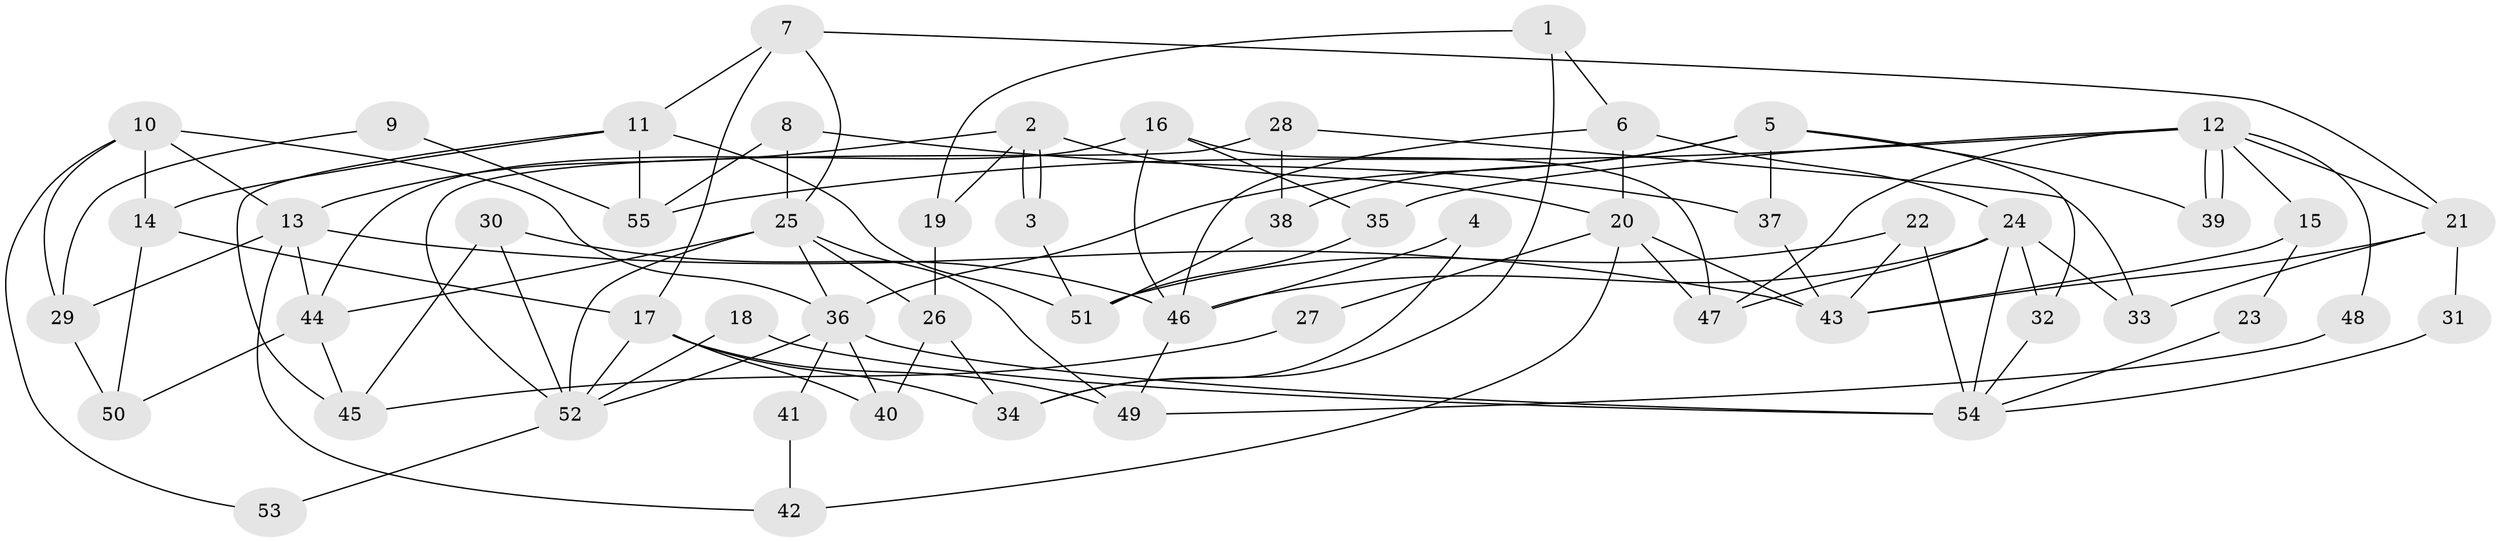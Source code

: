 // Generated by graph-tools (version 1.1) at 2025/02/03/09/25 03:02:11]
// undirected, 55 vertices, 110 edges
graph export_dot {
graph [start="1"]
  node [color=gray90,style=filled];
  1;
  2;
  3;
  4;
  5;
  6;
  7;
  8;
  9;
  10;
  11;
  12;
  13;
  14;
  15;
  16;
  17;
  18;
  19;
  20;
  21;
  22;
  23;
  24;
  25;
  26;
  27;
  28;
  29;
  30;
  31;
  32;
  33;
  34;
  35;
  36;
  37;
  38;
  39;
  40;
  41;
  42;
  43;
  44;
  45;
  46;
  47;
  48;
  49;
  50;
  51;
  52;
  53;
  54;
  55;
  1 -- 6;
  1 -- 34;
  1 -- 19;
  2 -- 13;
  2 -- 3;
  2 -- 3;
  2 -- 19;
  2 -- 20;
  3 -- 51;
  4 -- 46;
  4 -- 34;
  5 -- 37;
  5 -- 36;
  5 -- 32;
  5 -- 38;
  5 -- 39;
  6 -- 24;
  6 -- 46;
  6 -- 20;
  7 -- 25;
  7 -- 21;
  7 -- 11;
  7 -- 17;
  8 -- 55;
  8 -- 25;
  8 -- 37;
  9 -- 29;
  9 -- 55;
  10 -- 36;
  10 -- 13;
  10 -- 14;
  10 -- 29;
  10 -- 53;
  11 -- 14;
  11 -- 45;
  11 -- 51;
  11 -- 55;
  12 -- 47;
  12 -- 39;
  12 -- 39;
  12 -- 15;
  12 -- 21;
  12 -- 35;
  12 -- 48;
  12 -- 55;
  13 -- 44;
  13 -- 43;
  13 -- 29;
  13 -- 42;
  14 -- 17;
  14 -- 50;
  15 -- 43;
  15 -- 23;
  16 -- 44;
  16 -- 47;
  16 -- 35;
  16 -- 46;
  17 -- 52;
  17 -- 34;
  17 -- 40;
  17 -- 49;
  18 -- 54;
  18 -- 52;
  19 -- 26;
  20 -- 27;
  20 -- 42;
  20 -- 43;
  20 -- 47;
  21 -- 33;
  21 -- 31;
  21 -- 43;
  22 -- 51;
  22 -- 43;
  22 -- 54;
  23 -- 54;
  24 -- 54;
  24 -- 32;
  24 -- 33;
  24 -- 46;
  24 -- 47;
  25 -- 36;
  25 -- 49;
  25 -- 26;
  25 -- 44;
  25 -- 52;
  26 -- 34;
  26 -- 40;
  27 -- 45;
  28 -- 38;
  28 -- 52;
  28 -- 33;
  29 -- 50;
  30 -- 46;
  30 -- 45;
  30 -- 52;
  31 -- 54;
  32 -- 54;
  35 -- 51;
  36 -- 40;
  36 -- 52;
  36 -- 41;
  36 -- 54;
  37 -- 43;
  38 -- 51;
  41 -- 42;
  44 -- 50;
  44 -- 45;
  46 -- 49;
  48 -- 49;
  52 -- 53;
}
